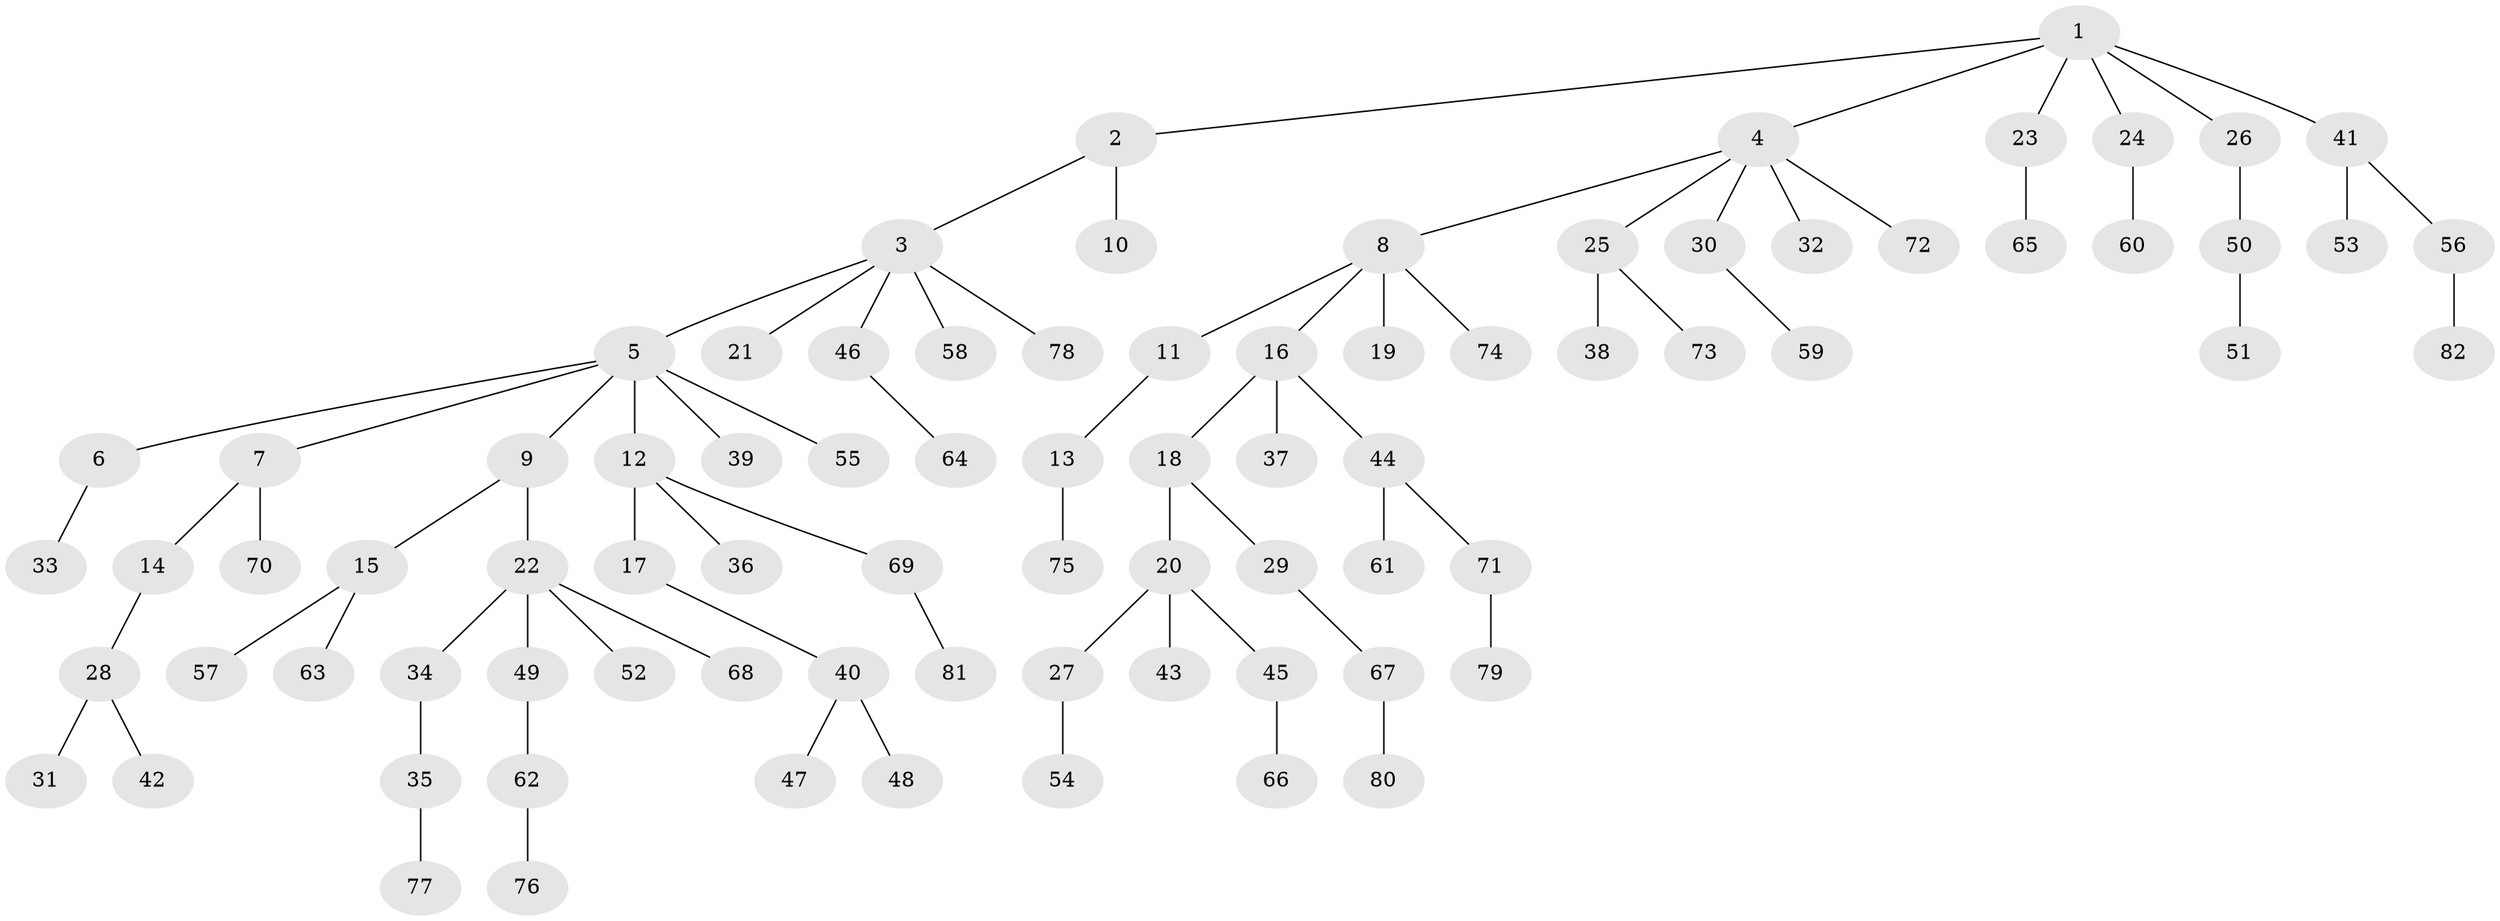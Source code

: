 // Generated by graph-tools (version 1.1) at 2025/15/03/09/25 04:15:34]
// undirected, 82 vertices, 81 edges
graph export_dot {
graph [start="1"]
  node [color=gray90,style=filled];
  1;
  2;
  3;
  4;
  5;
  6;
  7;
  8;
  9;
  10;
  11;
  12;
  13;
  14;
  15;
  16;
  17;
  18;
  19;
  20;
  21;
  22;
  23;
  24;
  25;
  26;
  27;
  28;
  29;
  30;
  31;
  32;
  33;
  34;
  35;
  36;
  37;
  38;
  39;
  40;
  41;
  42;
  43;
  44;
  45;
  46;
  47;
  48;
  49;
  50;
  51;
  52;
  53;
  54;
  55;
  56;
  57;
  58;
  59;
  60;
  61;
  62;
  63;
  64;
  65;
  66;
  67;
  68;
  69;
  70;
  71;
  72;
  73;
  74;
  75;
  76;
  77;
  78;
  79;
  80;
  81;
  82;
  1 -- 2;
  1 -- 4;
  1 -- 23;
  1 -- 24;
  1 -- 26;
  1 -- 41;
  2 -- 3;
  2 -- 10;
  3 -- 5;
  3 -- 21;
  3 -- 46;
  3 -- 58;
  3 -- 78;
  4 -- 8;
  4 -- 25;
  4 -- 30;
  4 -- 32;
  4 -- 72;
  5 -- 6;
  5 -- 7;
  5 -- 9;
  5 -- 12;
  5 -- 39;
  5 -- 55;
  6 -- 33;
  7 -- 14;
  7 -- 70;
  8 -- 11;
  8 -- 16;
  8 -- 19;
  8 -- 74;
  9 -- 15;
  9 -- 22;
  11 -- 13;
  12 -- 17;
  12 -- 36;
  12 -- 69;
  13 -- 75;
  14 -- 28;
  15 -- 57;
  15 -- 63;
  16 -- 18;
  16 -- 37;
  16 -- 44;
  17 -- 40;
  18 -- 20;
  18 -- 29;
  20 -- 27;
  20 -- 43;
  20 -- 45;
  22 -- 34;
  22 -- 49;
  22 -- 52;
  22 -- 68;
  23 -- 65;
  24 -- 60;
  25 -- 38;
  25 -- 73;
  26 -- 50;
  27 -- 54;
  28 -- 31;
  28 -- 42;
  29 -- 67;
  30 -- 59;
  34 -- 35;
  35 -- 77;
  40 -- 47;
  40 -- 48;
  41 -- 53;
  41 -- 56;
  44 -- 61;
  44 -- 71;
  45 -- 66;
  46 -- 64;
  49 -- 62;
  50 -- 51;
  56 -- 82;
  62 -- 76;
  67 -- 80;
  69 -- 81;
  71 -- 79;
}
